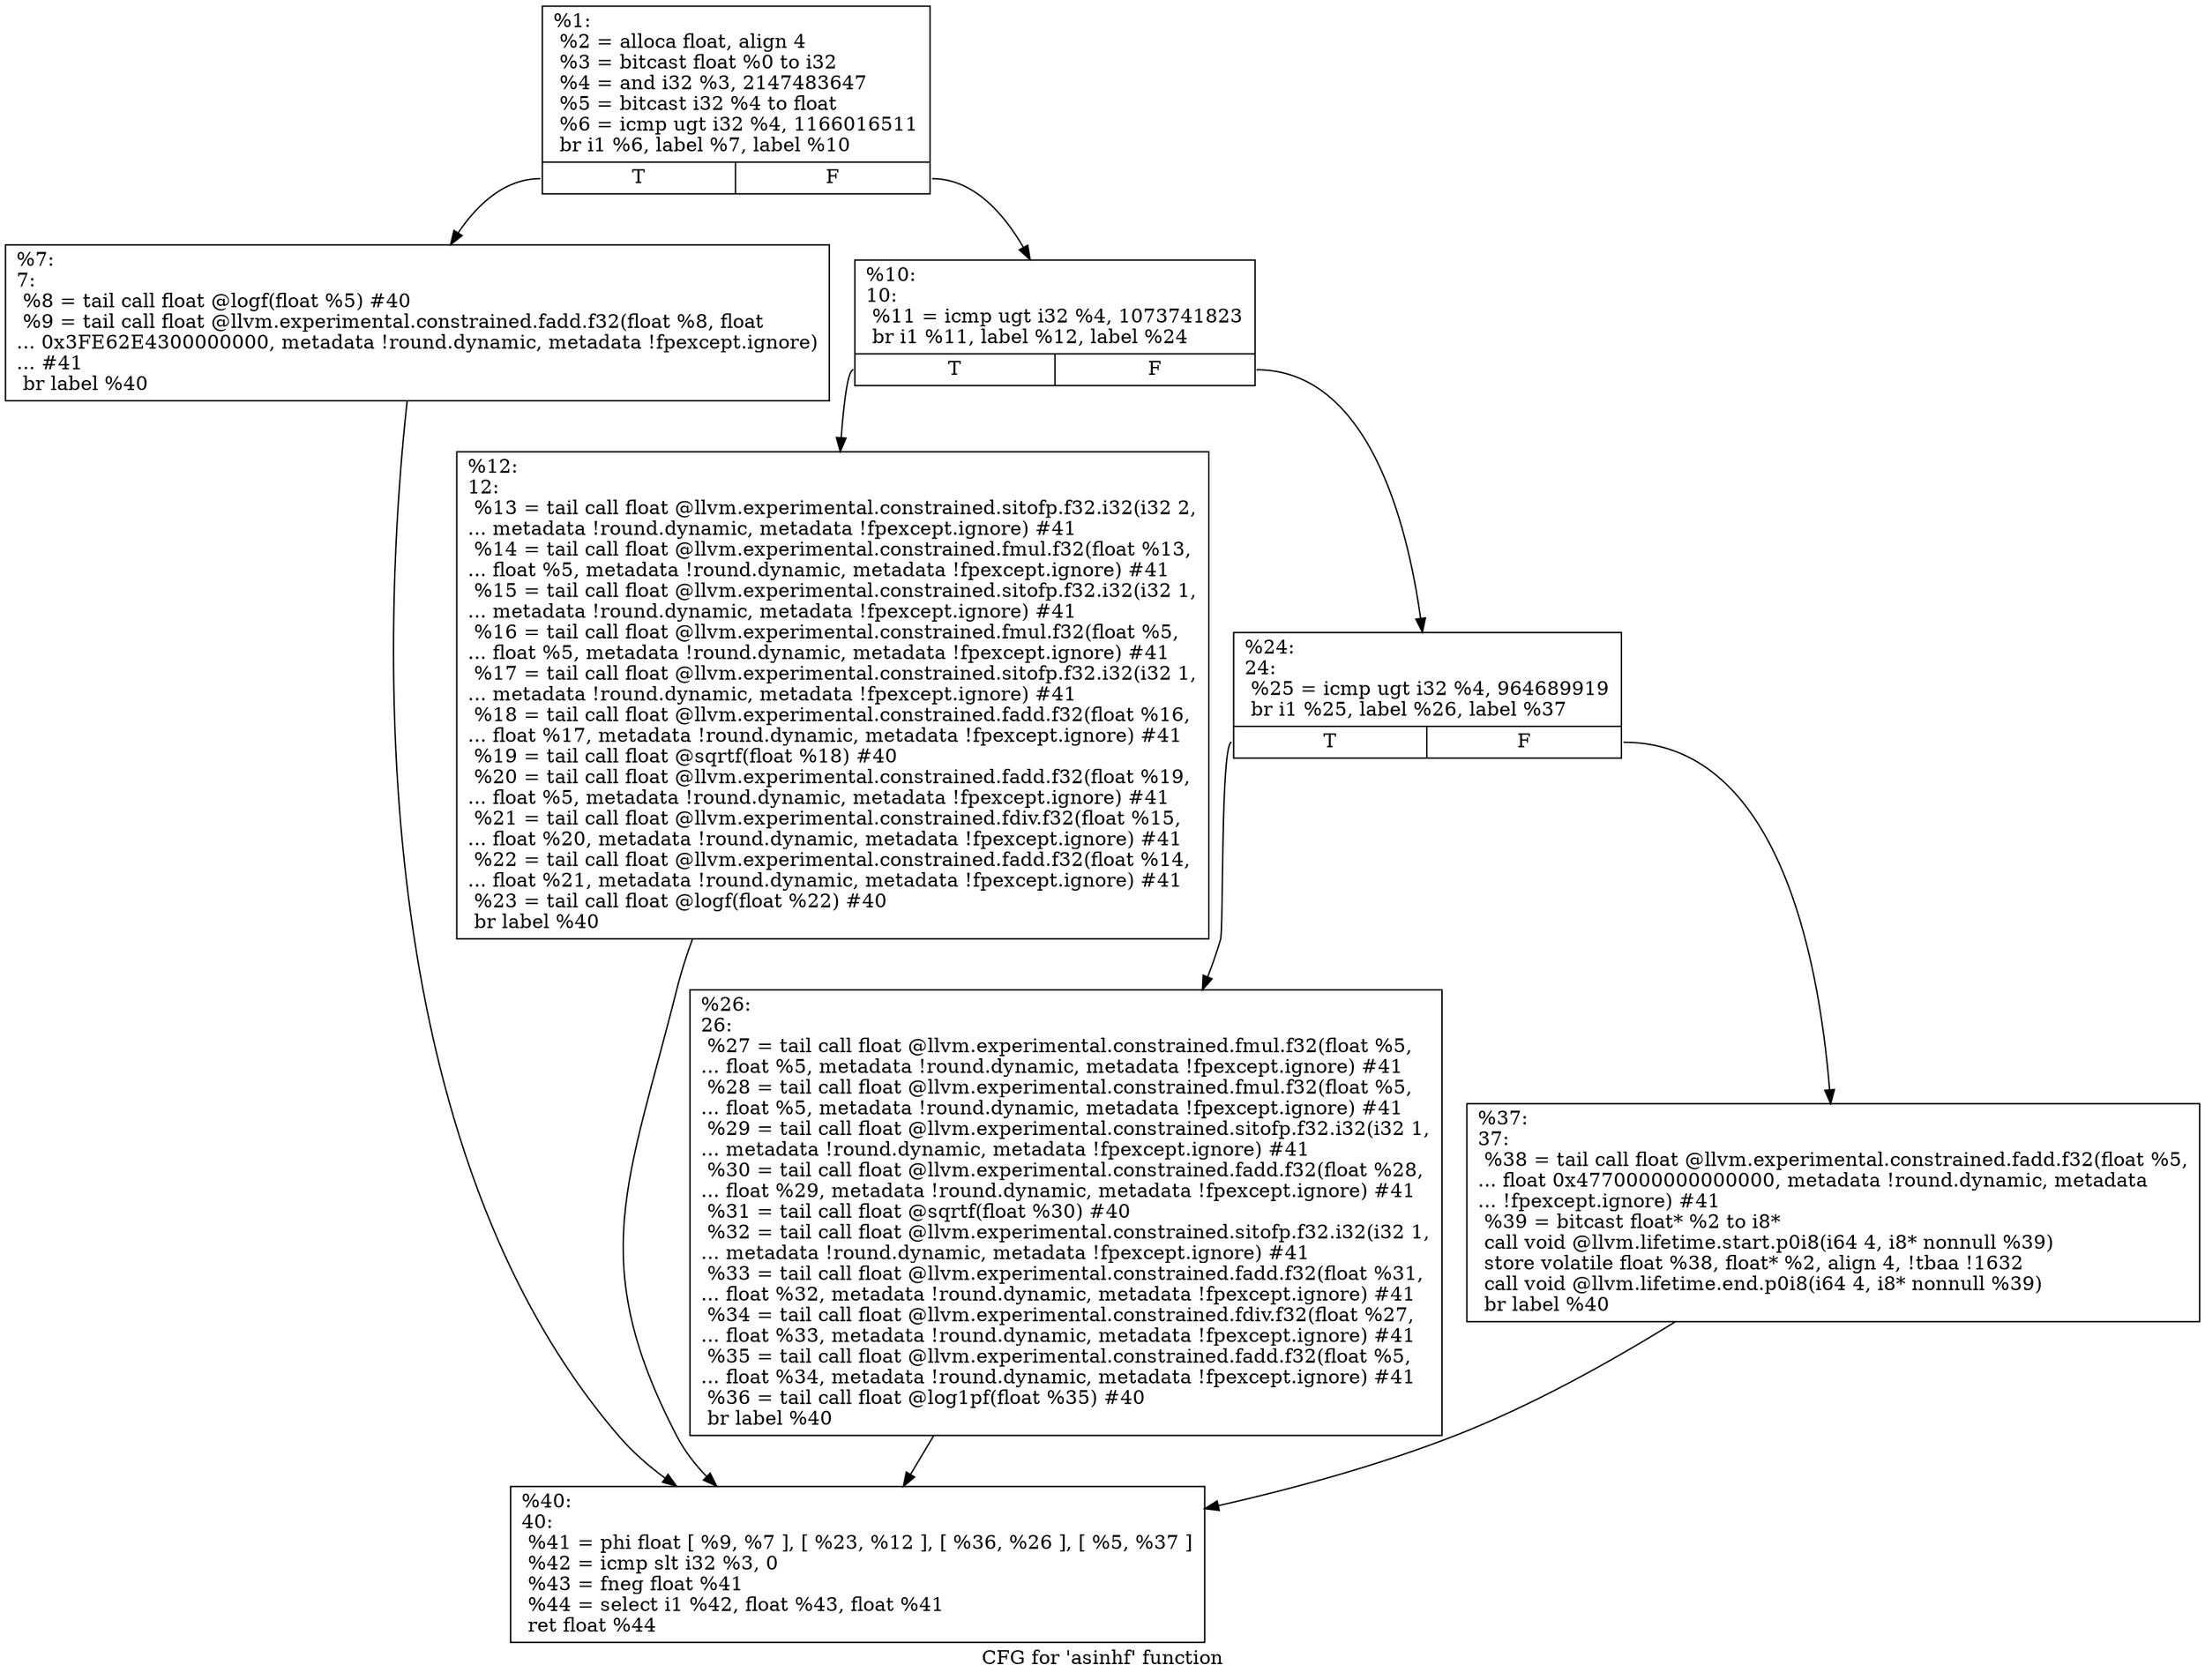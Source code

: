 digraph "CFG for 'asinhf' function" {
	label="CFG for 'asinhf' function";

	Node0x1d500d0 [shape=record,label="{%1:\l  %2 = alloca float, align 4\l  %3 = bitcast float %0 to i32\l  %4 = and i32 %3, 2147483647\l  %5 = bitcast i32 %4 to float\l  %6 = icmp ugt i32 %4, 1166016511\l  br i1 %6, label %7, label %10\l|{<s0>T|<s1>F}}"];
	Node0x1d500d0:s0 -> Node0x1d50120;
	Node0x1d500d0:s1 -> Node0x1d50170;
	Node0x1d50120 [shape=record,label="{%7:\l7:                                                \l  %8 = tail call float @logf(float %5) #40\l  %9 = tail call float @llvm.experimental.constrained.fadd.f32(float %8, float\l... 0x3FE62E4300000000, metadata !round.dynamic, metadata !fpexcept.ignore)\l... #41\l  br label %40\l}"];
	Node0x1d50120 -> Node0x1d50300;
	Node0x1d50170 [shape=record,label="{%10:\l10:                                               \l  %11 = icmp ugt i32 %4, 1073741823\l  br i1 %11, label %12, label %24\l|{<s0>T|<s1>F}}"];
	Node0x1d50170:s0 -> Node0x1d501c0;
	Node0x1d50170:s1 -> Node0x1d50210;
	Node0x1d501c0 [shape=record,label="{%12:\l12:                                               \l  %13 = tail call float @llvm.experimental.constrained.sitofp.f32.i32(i32 2,\l... metadata !round.dynamic, metadata !fpexcept.ignore) #41\l  %14 = tail call float @llvm.experimental.constrained.fmul.f32(float %13,\l... float %5, metadata !round.dynamic, metadata !fpexcept.ignore) #41\l  %15 = tail call float @llvm.experimental.constrained.sitofp.f32.i32(i32 1,\l... metadata !round.dynamic, metadata !fpexcept.ignore) #41\l  %16 = tail call float @llvm.experimental.constrained.fmul.f32(float %5,\l... float %5, metadata !round.dynamic, metadata !fpexcept.ignore) #41\l  %17 = tail call float @llvm.experimental.constrained.sitofp.f32.i32(i32 1,\l... metadata !round.dynamic, metadata !fpexcept.ignore) #41\l  %18 = tail call float @llvm.experimental.constrained.fadd.f32(float %16,\l... float %17, metadata !round.dynamic, metadata !fpexcept.ignore) #41\l  %19 = tail call float @sqrtf(float %18) #40\l  %20 = tail call float @llvm.experimental.constrained.fadd.f32(float %19,\l... float %5, metadata !round.dynamic, metadata !fpexcept.ignore) #41\l  %21 = tail call float @llvm.experimental.constrained.fdiv.f32(float %15,\l... float %20, metadata !round.dynamic, metadata !fpexcept.ignore) #41\l  %22 = tail call float @llvm.experimental.constrained.fadd.f32(float %14,\l... float %21, metadata !round.dynamic, metadata !fpexcept.ignore) #41\l  %23 = tail call float @logf(float %22) #40\l  br label %40\l}"];
	Node0x1d501c0 -> Node0x1d50300;
	Node0x1d50210 [shape=record,label="{%24:\l24:                                               \l  %25 = icmp ugt i32 %4, 964689919\l  br i1 %25, label %26, label %37\l|{<s0>T|<s1>F}}"];
	Node0x1d50210:s0 -> Node0x1d50260;
	Node0x1d50210:s1 -> Node0x1d502b0;
	Node0x1d50260 [shape=record,label="{%26:\l26:                                               \l  %27 = tail call float @llvm.experimental.constrained.fmul.f32(float %5,\l... float %5, metadata !round.dynamic, metadata !fpexcept.ignore) #41\l  %28 = tail call float @llvm.experimental.constrained.fmul.f32(float %5,\l... float %5, metadata !round.dynamic, metadata !fpexcept.ignore) #41\l  %29 = tail call float @llvm.experimental.constrained.sitofp.f32.i32(i32 1,\l... metadata !round.dynamic, metadata !fpexcept.ignore) #41\l  %30 = tail call float @llvm.experimental.constrained.fadd.f32(float %28,\l... float %29, metadata !round.dynamic, metadata !fpexcept.ignore) #41\l  %31 = tail call float @sqrtf(float %30) #40\l  %32 = tail call float @llvm.experimental.constrained.sitofp.f32.i32(i32 1,\l... metadata !round.dynamic, metadata !fpexcept.ignore) #41\l  %33 = tail call float @llvm.experimental.constrained.fadd.f32(float %31,\l... float %32, metadata !round.dynamic, metadata !fpexcept.ignore) #41\l  %34 = tail call float @llvm.experimental.constrained.fdiv.f32(float %27,\l... float %33, metadata !round.dynamic, metadata !fpexcept.ignore) #41\l  %35 = tail call float @llvm.experimental.constrained.fadd.f32(float %5,\l... float %34, metadata !round.dynamic, metadata !fpexcept.ignore) #41\l  %36 = tail call float @log1pf(float %35) #40\l  br label %40\l}"];
	Node0x1d50260 -> Node0x1d50300;
	Node0x1d502b0 [shape=record,label="{%37:\l37:                                               \l  %38 = tail call float @llvm.experimental.constrained.fadd.f32(float %5,\l... float 0x4770000000000000, metadata !round.dynamic, metadata\l... !fpexcept.ignore) #41\l  %39 = bitcast float* %2 to i8*\l  call void @llvm.lifetime.start.p0i8(i64 4, i8* nonnull %39)\l  store volatile float %38, float* %2, align 4, !tbaa !1632\l  call void @llvm.lifetime.end.p0i8(i64 4, i8* nonnull %39)\l  br label %40\l}"];
	Node0x1d502b0 -> Node0x1d50300;
	Node0x1d50300 [shape=record,label="{%40:\l40:                                               \l  %41 = phi float [ %9, %7 ], [ %23, %12 ], [ %36, %26 ], [ %5, %37 ]\l  %42 = icmp slt i32 %3, 0\l  %43 = fneg float %41\l  %44 = select i1 %42, float %43, float %41\l  ret float %44\l}"];
}
